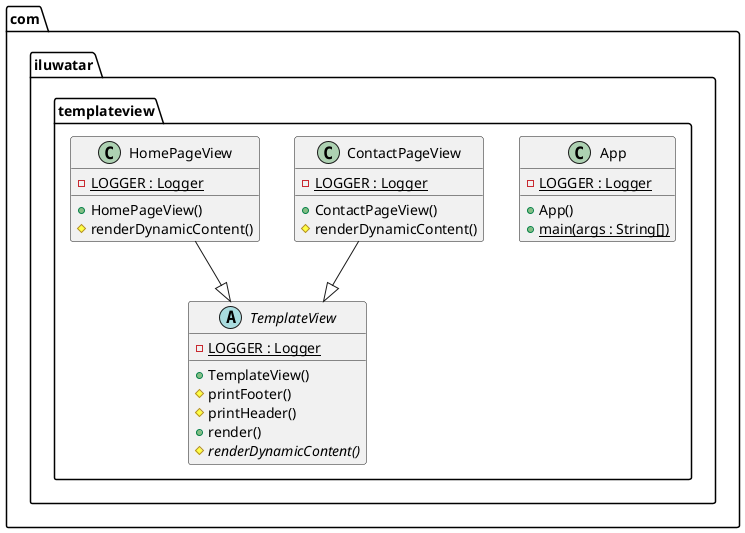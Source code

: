 @startuml
package com.iluwatar.templateview {
  class App {
    - LOGGER : Logger {static}
    + App()
    + main(args : String[]) {static}
  }
  class ContactPageView {
    - LOGGER : Logger {static}
    + ContactPageView()
    # renderDynamicContent()
  }
  class HomePageView {
    - LOGGER : Logger {static}
    + HomePageView()
    # renderDynamicContent()
  }
  abstract class TemplateView {
    - LOGGER : Logger {static}
    + TemplateView()
    # printFooter()
    # printHeader()
    + render()
    # renderDynamicContent() {abstract}
  }
}
ContactPageView --|> TemplateView 
HomePageView --|> TemplateView 
@enduml